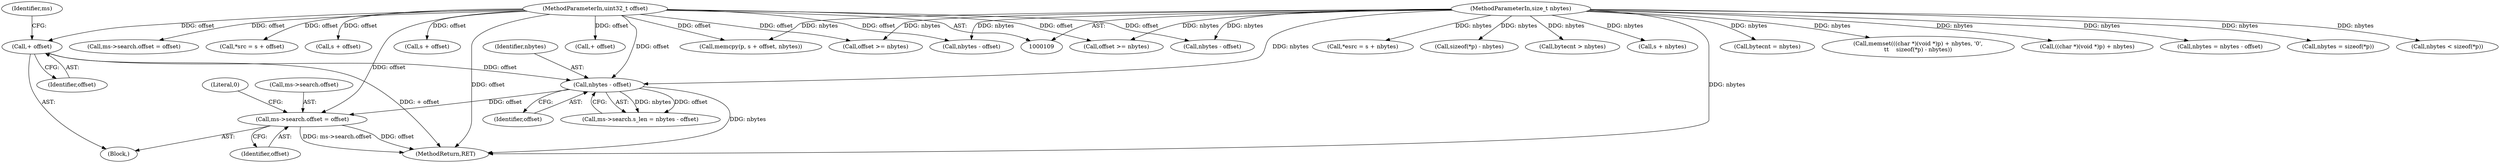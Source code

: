 digraph "0_file_4a284c89d6ef11aca34da65da7d673050a5ea320_3@pointer" {
"1000139" [label="(Call,ms->search.offset = offset)"];
"1000136" [label="(Call,nbytes - offset)"];
"1000116" [label="(MethodParameterIn,size_t nbytes)"];
"1000128" [label="(Call,+ offset)"];
"1000115" [label="(MethodParameterIn,uint32_t offset)"];
"1000128" [label="(Call,+ offset)"];
"1000220" [label="(Call,+ offset)"];
"1000269" [label="(Call,ms->search.offset = offset)"];
"1000138" [label="(Identifier,offset)"];
"1000217" [label="(Call,bytecnt = nbytes)"];
"1000440" [label="(Call,memset(((char *)(void *)p) + nbytes, '\0',\n\t\t    sizeof(*p) - nbytes))"];
"1000441" [label="(Call,((char *)(void *)p) + nbytes)"];
"1000426" [label="(Call,memcpy(p, s + offset, nbytes))"];
"1000327" [label="(Call,offset >= nbytes)"];
"1000139" [label="(Call,ms->search.offset = offset)"];
"1000413" [label="(Call,nbytes = nbytes - offset)"];
"1000419" [label="(Call,nbytes = sizeof(*p))"];
"1000433" [label="(Call,nbytes < sizeof(*p))"];
"1000140" [label="(Call,ms->search.offset)"];
"1000145" [label="(Identifier,offset)"];
"1000295" [label="(Call,*esrc = s + nbytes)"];
"1000449" [label="(Call,sizeof(*p) - nbytes)"];
"1000116" [label="(MethodParameterIn,size_t nbytes)"];
"1000289" [label="(Call,*src = s + offset)"];
"1000137" [label="(Identifier,nbytes)"];
"1000428" [label="(Call,s + offset)"];
"1000115" [label="(MethodParameterIn,uint32_t offset)"];
"1000291" [label="(Call,s + offset)"];
"1000456" [label="(MethodReturn,RET)"];
"1000407" [label="(Call,nbytes - offset)"];
"1000133" [label="(Identifier,ms)"];
"1000136" [label="(Call,nbytes - offset)"];
"1000147" [label="(Literal,0)"];
"1000126" [label="(Block,)"];
"1000130" [label="(Call,ms->search.s_len = nbytes - offset)"];
"1000214" [label="(Call,bytecnt > nbytes)"];
"1000297" [label="(Call,s + nbytes)"];
"1000391" [label="(Call,offset >= nbytes)"];
"1000415" [label="(Call,nbytes - offset)"];
"1000129" [label="(Identifier,offset)"];
"1000139" -> "1000126"  [label="AST: "];
"1000139" -> "1000145"  [label="CFG: "];
"1000140" -> "1000139"  [label="AST: "];
"1000145" -> "1000139"  [label="AST: "];
"1000147" -> "1000139"  [label="CFG: "];
"1000139" -> "1000456"  [label="DDG: ms->search.offset"];
"1000139" -> "1000456"  [label="DDG: offset"];
"1000136" -> "1000139"  [label="DDG: offset"];
"1000115" -> "1000139"  [label="DDG: offset"];
"1000136" -> "1000130"  [label="AST: "];
"1000136" -> "1000138"  [label="CFG: "];
"1000137" -> "1000136"  [label="AST: "];
"1000138" -> "1000136"  [label="AST: "];
"1000130" -> "1000136"  [label="CFG: "];
"1000136" -> "1000456"  [label="DDG: nbytes"];
"1000136" -> "1000130"  [label="DDG: nbytes"];
"1000136" -> "1000130"  [label="DDG: offset"];
"1000116" -> "1000136"  [label="DDG: nbytes"];
"1000128" -> "1000136"  [label="DDG: offset"];
"1000115" -> "1000136"  [label="DDG: offset"];
"1000116" -> "1000109"  [label="AST: "];
"1000116" -> "1000456"  [label="DDG: nbytes"];
"1000116" -> "1000214"  [label="DDG: nbytes"];
"1000116" -> "1000217"  [label="DDG: nbytes"];
"1000116" -> "1000295"  [label="DDG: nbytes"];
"1000116" -> "1000297"  [label="DDG: nbytes"];
"1000116" -> "1000327"  [label="DDG: nbytes"];
"1000116" -> "1000391"  [label="DDG: nbytes"];
"1000116" -> "1000407"  [label="DDG: nbytes"];
"1000116" -> "1000413"  [label="DDG: nbytes"];
"1000116" -> "1000415"  [label="DDG: nbytes"];
"1000116" -> "1000419"  [label="DDG: nbytes"];
"1000116" -> "1000426"  [label="DDG: nbytes"];
"1000116" -> "1000433"  [label="DDG: nbytes"];
"1000116" -> "1000440"  [label="DDG: nbytes"];
"1000116" -> "1000441"  [label="DDG: nbytes"];
"1000116" -> "1000449"  [label="DDG: nbytes"];
"1000128" -> "1000126"  [label="AST: "];
"1000128" -> "1000129"  [label="CFG: "];
"1000129" -> "1000128"  [label="AST: "];
"1000133" -> "1000128"  [label="CFG: "];
"1000128" -> "1000456"  [label="DDG: + offset"];
"1000115" -> "1000128"  [label="DDG: offset"];
"1000115" -> "1000109"  [label="AST: "];
"1000115" -> "1000456"  [label="DDG: offset"];
"1000115" -> "1000220"  [label="DDG: offset"];
"1000115" -> "1000269"  [label="DDG: offset"];
"1000115" -> "1000289"  [label="DDG: offset"];
"1000115" -> "1000291"  [label="DDG: offset"];
"1000115" -> "1000327"  [label="DDG: offset"];
"1000115" -> "1000391"  [label="DDG: offset"];
"1000115" -> "1000407"  [label="DDG: offset"];
"1000115" -> "1000415"  [label="DDG: offset"];
"1000115" -> "1000426"  [label="DDG: offset"];
"1000115" -> "1000428"  [label="DDG: offset"];
}
